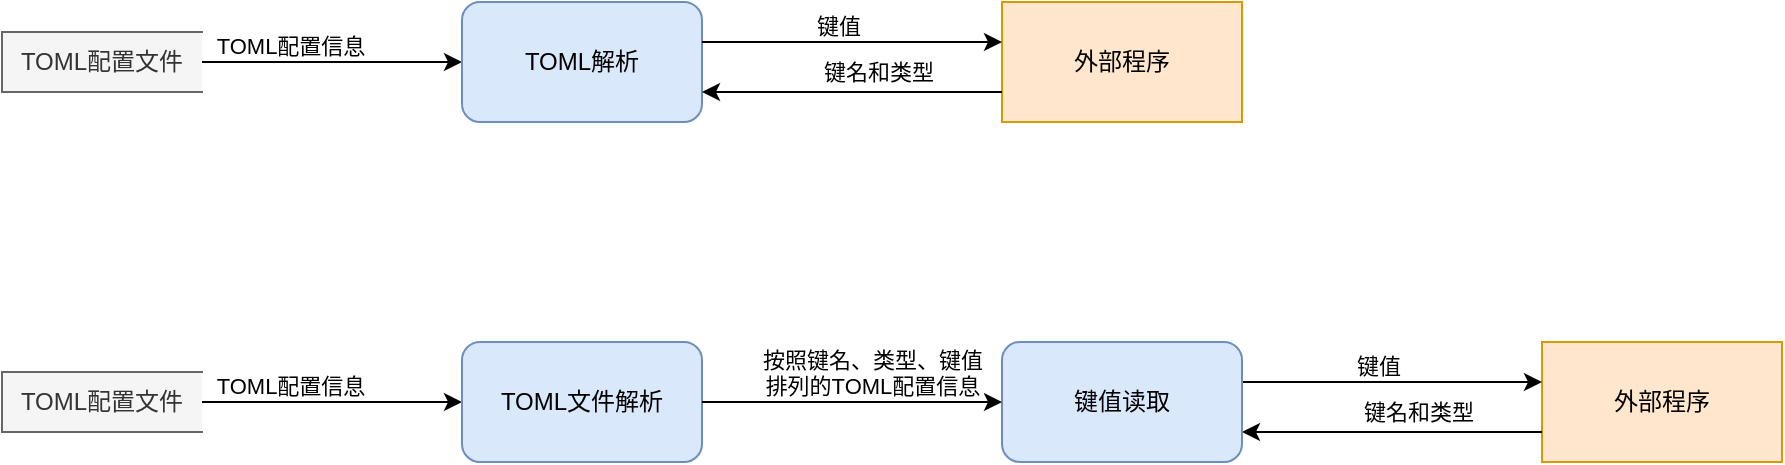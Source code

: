 <mxfile version="22.1.2" type="device">
  <diagram name="第 1 页" id="j0zT59wY0b_L63xvnEXp">
    <mxGraphModel dx="1114" dy="740" grid="1" gridSize="10" guides="1" tooltips="1" connect="1" arrows="1" fold="1" page="1" pageScale="1" pageWidth="1169" pageHeight="827" math="0" shadow="0">
      <root>
        <mxCell id="0" />
        <mxCell id="1" parent="0" />
        <mxCell id="T8ITuTnH5njO9dB1FQay-8" style="edgeStyle=orthogonalEdgeStyle;rounded=0;orthogonalLoop=1;jettySize=auto;html=1;exitX=1;exitY=0.5;exitDx=0;exitDy=0;entryX=0;entryY=0.5;entryDx=0;entryDy=0;" parent="1" source="T8ITuTnH5njO9dB1FQay-4" target="T8ITuTnH5njO9dB1FQay-5" edge="1">
          <mxGeometry relative="1" as="geometry">
            <mxPoint x="170" y="170" as="targetPoint" />
          </mxGeometry>
        </mxCell>
        <mxCell id="T8ITuTnH5njO9dB1FQay-10" value="TOML配置信息" style="edgeLabel;html=1;align=center;verticalAlign=bottom;resizable=0;points=[];" parent="T8ITuTnH5njO9dB1FQay-8" vertex="1" connectable="0">
          <mxGeometry x="-0.32" relative="1" as="geometry">
            <mxPoint as="offset" />
          </mxGeometry>
        </mxCell>
        <mxCell id="T8ITuTnH5njO9dB1FQay-4" value="TOML配置文件" style="html=1;dashed=0;whiteSpace=wrap;shape=partialRectangle;right=0;fillColor=#f5f5f5;fontColor=#333333;strokeColor=#666666;" parent="1" vertex="1">
          <mxGeometry x="60" y="75" width="100" height="30" as="geometry" />
        </mxCell>
        <mxCell id="T8ITuTnH5njO9dB1FQay-5" value="TOML解析" style="rounded=1;whiteSpace=wrap;html=1;fillColor=#dae8fc;strokeColor=#6c8ebf;" parent="1" vertex="1">
          <mxGeometry x="290" y="60" width="120" height="60" as="geometry" />
        </mxCell>
        <mxCell id="T8ITuTnH5njO9dB1FQay-6" value="外部程序" style="rounded=0;whiteSpace=wrap;html=1;fillColor=#ffe6cc;strokeColor=#d79b00;" parent="1" vertex="1">
          <mxGeometry x="560" y="60" width="120" height="60" as="geometry" />
        </mxCell>
        <mxCell id="T8ITuTnH5njO9dB1FQay-9" value="" style="endArrow=classic;html=1;rounded=0;exitX=1;exitY=0.5;exitDx=0;exitDy=0;verticalAlign=middle;" parent="1" edge="1">
          <mxGeometry width="50" height="50" relative="1" as="geometry">
            <mxPoint x="410" y="80" as="sourcePoint" />
            <mxPoint x="560" y="80" as="targetPoint" />
          </mxGeometry>
        </mxCell>
        <mxCell id="T8ITuTnH5njO9dB1FQay-11" value="键值" style="edgeLabel;html=1;align=center;verticalAlign=bottom;resizable=0;points=[];" parent="T8ITuTnH5njO9dB1FQay-9" vertex="1" connectable="0">
          <mxGeometry x="-0.1" relative="1" as="geometry">
            <mxPoint as="offset" />
          </mxGeometry>
        </mxCell>
        <mxCell id="T8ITuTnH5njO9dB1FQay-12" value="" style="endArrow=classic;html=1;rounded=0;exitX=0;exitY=0.75;exitDx=0;exitDy=0;entryX=1;entryY=0.75;entryDx=0;entryDy=0;" parent="1" source="T8ITuTnH5njO9dB1FQay-6" target="T8ITuTnH5njO9dB1FQay-5" edge="1">
          <mxGeometry width="50" height="50" relative="1" as="geometry">
            <mxPoint x="340" y="240" as="sourcePoint" />
            <mxPoint x="390" y="190" as="targetPoint" />
          </mxGeometry>
        </mxCell>
        <mxCell id="T8ITuTnH5njO9dB1FQay-13" value="键名和类型" style="edgeLabel;html=1;align=center;verticalAlign=bottom;resizable=0;points=[];" parent="T8ITuTnH5njO9dB1FQay-12" vertex="1" connectable="0">
          <mxGeometry x="-0.17" y="-2" relative="1" as="geometry">
            <mxPoint as="offset" />
          </mxGeometry>
        </mxCell>
        <mxCell id="T8ITuTnH5njO9dB1FQay-15" style="edgeStyle=orthogonalEdgeStyle;rounded=0;orthogonalLoop=1;jettySize=auto;html=1;exitX=1;exitY=0.5;exitDx=0;exitDy=0;entryX=0;entryY=0.5;entryDx=0;entryDy=0;" parent="1" source="T8ITuTnH5njO9dB1FQay-17" target="T8ITuTnH5njO9dB1FQay-18" edge="1">
          <mxGeometry relative="1" as="geometry">
            <mxPoint x="170" y="340" as="targetPoint" />
          </mxGeometry>
        </mxCell>
        <mxCell id="T8ITuTnH5njO9dB1FQay-16" value="TOML配置信息" style="edgeLabel;html=1;align=center;verticalAlign=bottom;resizable=0;points=[];" parent="T8ITuTnH5njO9dB1FQay-15" vertex="1" connectable="0">
          <mxGeometry x="-0.32" relative="1" as="geometry">
            <mxPoint as="offset" />
          </mxGeometry>
        </mxCell>
        <mxCell id="T8ITuTnH5njO9dB1FQay-17" value="TOML配置文件" style="html=1;dashed=0;whiteSpace=wrap;shape=partialRectangle;right=0;fillColor=#f5f5f5;fontColor=#333333;strokeColor=#666666;" parent="1" vertex="1">
          <mxGeometry x="60" y="245" width="100" height="30" as="geometry" />
        </mxCell>
        <mxCell id="T8ITuTnH5njO9dB1FQay-18" value="TOML文件解析" style="rounded=1;whiteSpace=wrap;html=1;fillColor=#dae8fc;strokeColor=#6c8ebf;" parent="1" vertex="1">
          <mxGeometry x="290" y="230" width="120" height="60" as="geometry" />
        </mxCell>
        <mxCell id="T8ITuTnH5njO9dB1FQay-19" value="外部程序" style="rounded=0;whiteSpace=wrap;html=1;fillColor=#ffe6cc;strokeColor=#d79b00;" parent="1" vertex="1">
          <mxGeometry x="830" y="230" width="120" height="60" as="geometry" />
        </mxCell>
        <mxCell id="T8ITuTnH5njO9dB1FQay-20" value="" style="endArrow=classic;html=1;rounded=0;exitX=1;exitY=0.5;exitDx=0;exitDy=0;verticalAlign=middle;" parent="1" edge="1">
          <mxGeometry width="50" height="50" relative="1" as="geometry">
            <mxPoint x="680" y="250" as="sourcePoint" />
            <mxPoint x="830" y="250" as="targetPoint" />
          </mxGeometry>
        </mxCell>
        <mxCell id="T8ITuTnH5njO9dB1FQay-21" value="键值" style="edgeLabel;html=1;align=center;verticalAlign=bottom;resizable=0;points=[];" parent="T8ITuTnH5njO9dB1FQay-20" vertex="1" connectable="0">
          <mxGeometry x="-0.1" relative="1" as="geometry">
            <mxPoint as="offset" />
          </mxGeometry>
        </mxCell>
        <mxCell id="T8ITuTnH5njO9dB1FQay-22" value="" style="endArrow=classic;html=1;rounded=0;exitX=0;exitY=0.75;exitDx=0;exitDy=0;entryX=1;entryY=0.75;entryDx=0;entryDy=0;" parent="1" source="T8ITuTnH5njO9dB1FQay-19" edge="1">
          <mxGeometry width="50" height="50" relative="1" as="geometry">
            <mxPoint x="610" y="410" as="sourcePoint" />
            <mxPoint x="680" y="275.0" as="targetPoint" />
          </mxGeometry>
        </mxCell>
        <mxCell id="T8ITuTnH5njO9dB1FQay-23" value="键名和类型" style="edgeLabel;html=1;align=center;verticalAlign=bottom;resizable=0;points=[];" parent="T8ITuTnH5njO9dB1FQay-22" vertex="1" connectable="0">
          <mxGeometry x="-0.17" y="-2" relative="1" as="geometry">
            <mxPoint as="offset" />
          </mxGeometry>
        </mxCell>
        <mxCell id="T8ITuTnH5njO9dB1FQay-24" value="键值读取" style="rounded=1;whiteSpace=wrap;html=1;fillColor=#dae8fc;strokeColor=#6c8ebf;" parent="1" vertex="1">
          <mxGeometry x="560" y="230" width="120" height="60" as="geometry" />
        </mxCell>
        <mxCell id="T8ITuTnH5njO9dB1FQay-29" value="" style="endArrow=classic;html=1;rounded=0;exitX=1;exitY=0.5;exitDx=0;exitDy=0;entryX=0;entryY=0.5;entryDx=0;entryDy=0;" parent="1" source="T8ITuTnH5njO9dB1FQay-18" target="T8ITuTnH5njO9dB1FQay-24" edge="1">
          <mxGeometry width="50" height="50" relative="1" as="geometry">
            <mxPoint x="510" y="340" as="sourcePoint" />
            <mxPoint x="560" y="290" as="targetPoint" />
          </mxGeometry>
        </mxCell>
        <mxCell id="T8ITuTnH5njO9dB1FQay-30" value="按照键名、类型、键值&lt;br&gt;排列的TOML配置信息" style="edgeLabel;html=1;align=center;verticalAlign=bottom;resizable=0;points=[];" parent="T8ITuTnH5njO9dB1FQay-29" vertex="1" connectable="0">
          <mxGeometry x="0.127" relative="1" as="geometry">
            <mxPoint as="offset" />
          </mxGeometry>
        </mxCell>
      </root>
    </mxGraphModel>
  </diagram>
</mxfile>
